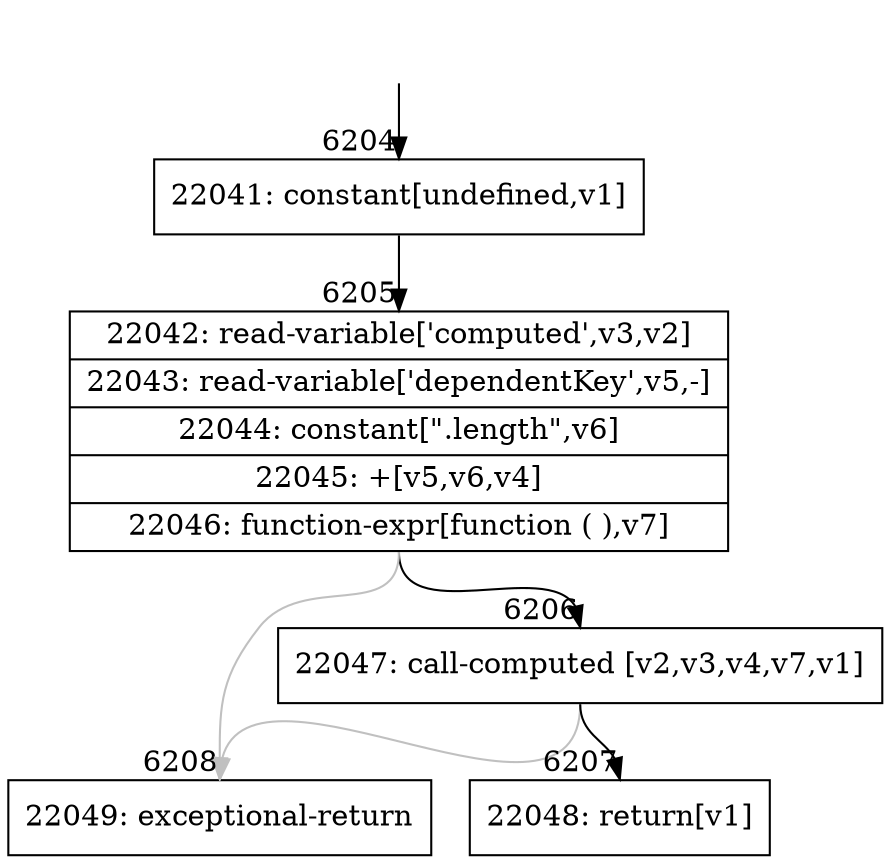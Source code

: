 digraph {
rankdir="TD"
BB_entry501[shape=none,label=""];
BB_entry501 -> BB6204 [tailport=s, headport=n, headlabel="    6204"]
BB6204 [shape=record label="{22041: constant[undefined,v1]}" ] 
BB6204 -> BB6205 [tailport=s, headport=n, headlabel="      6205"]
BB6205 [shape=record label="{22042: read-variable['computed',v3,v2]|22043: read-variable['dependentKey',v5,-]|22044: constant[\".length\",v6]|22045: +[v5,v6,v4]|22046: function-expr[function ( ),v7]}" ] 
BB6205 -> BB6206 [tailport=s, headport=n, headlabel="      6206"]
BB6205 -> BB6208 [tailport=s, headport=n, color=gray, headlabel="      6208"]
BB6206 [shape=record label="{22047: call-computed [v2,v3,v4,v7,v1]}" ] 
BB6206 -> BB6207 [tailport=s, headport=n, headlabel="      6207"]
BB6206 -> BB6208 [tailport=s, headport=n, color=gray]
BB6207 [shape=record label="{22048: return[v1]}" ] 
BB6208 [shape=record label="{22049: exceptional-return}" ] 
//#$~ 11281
}
